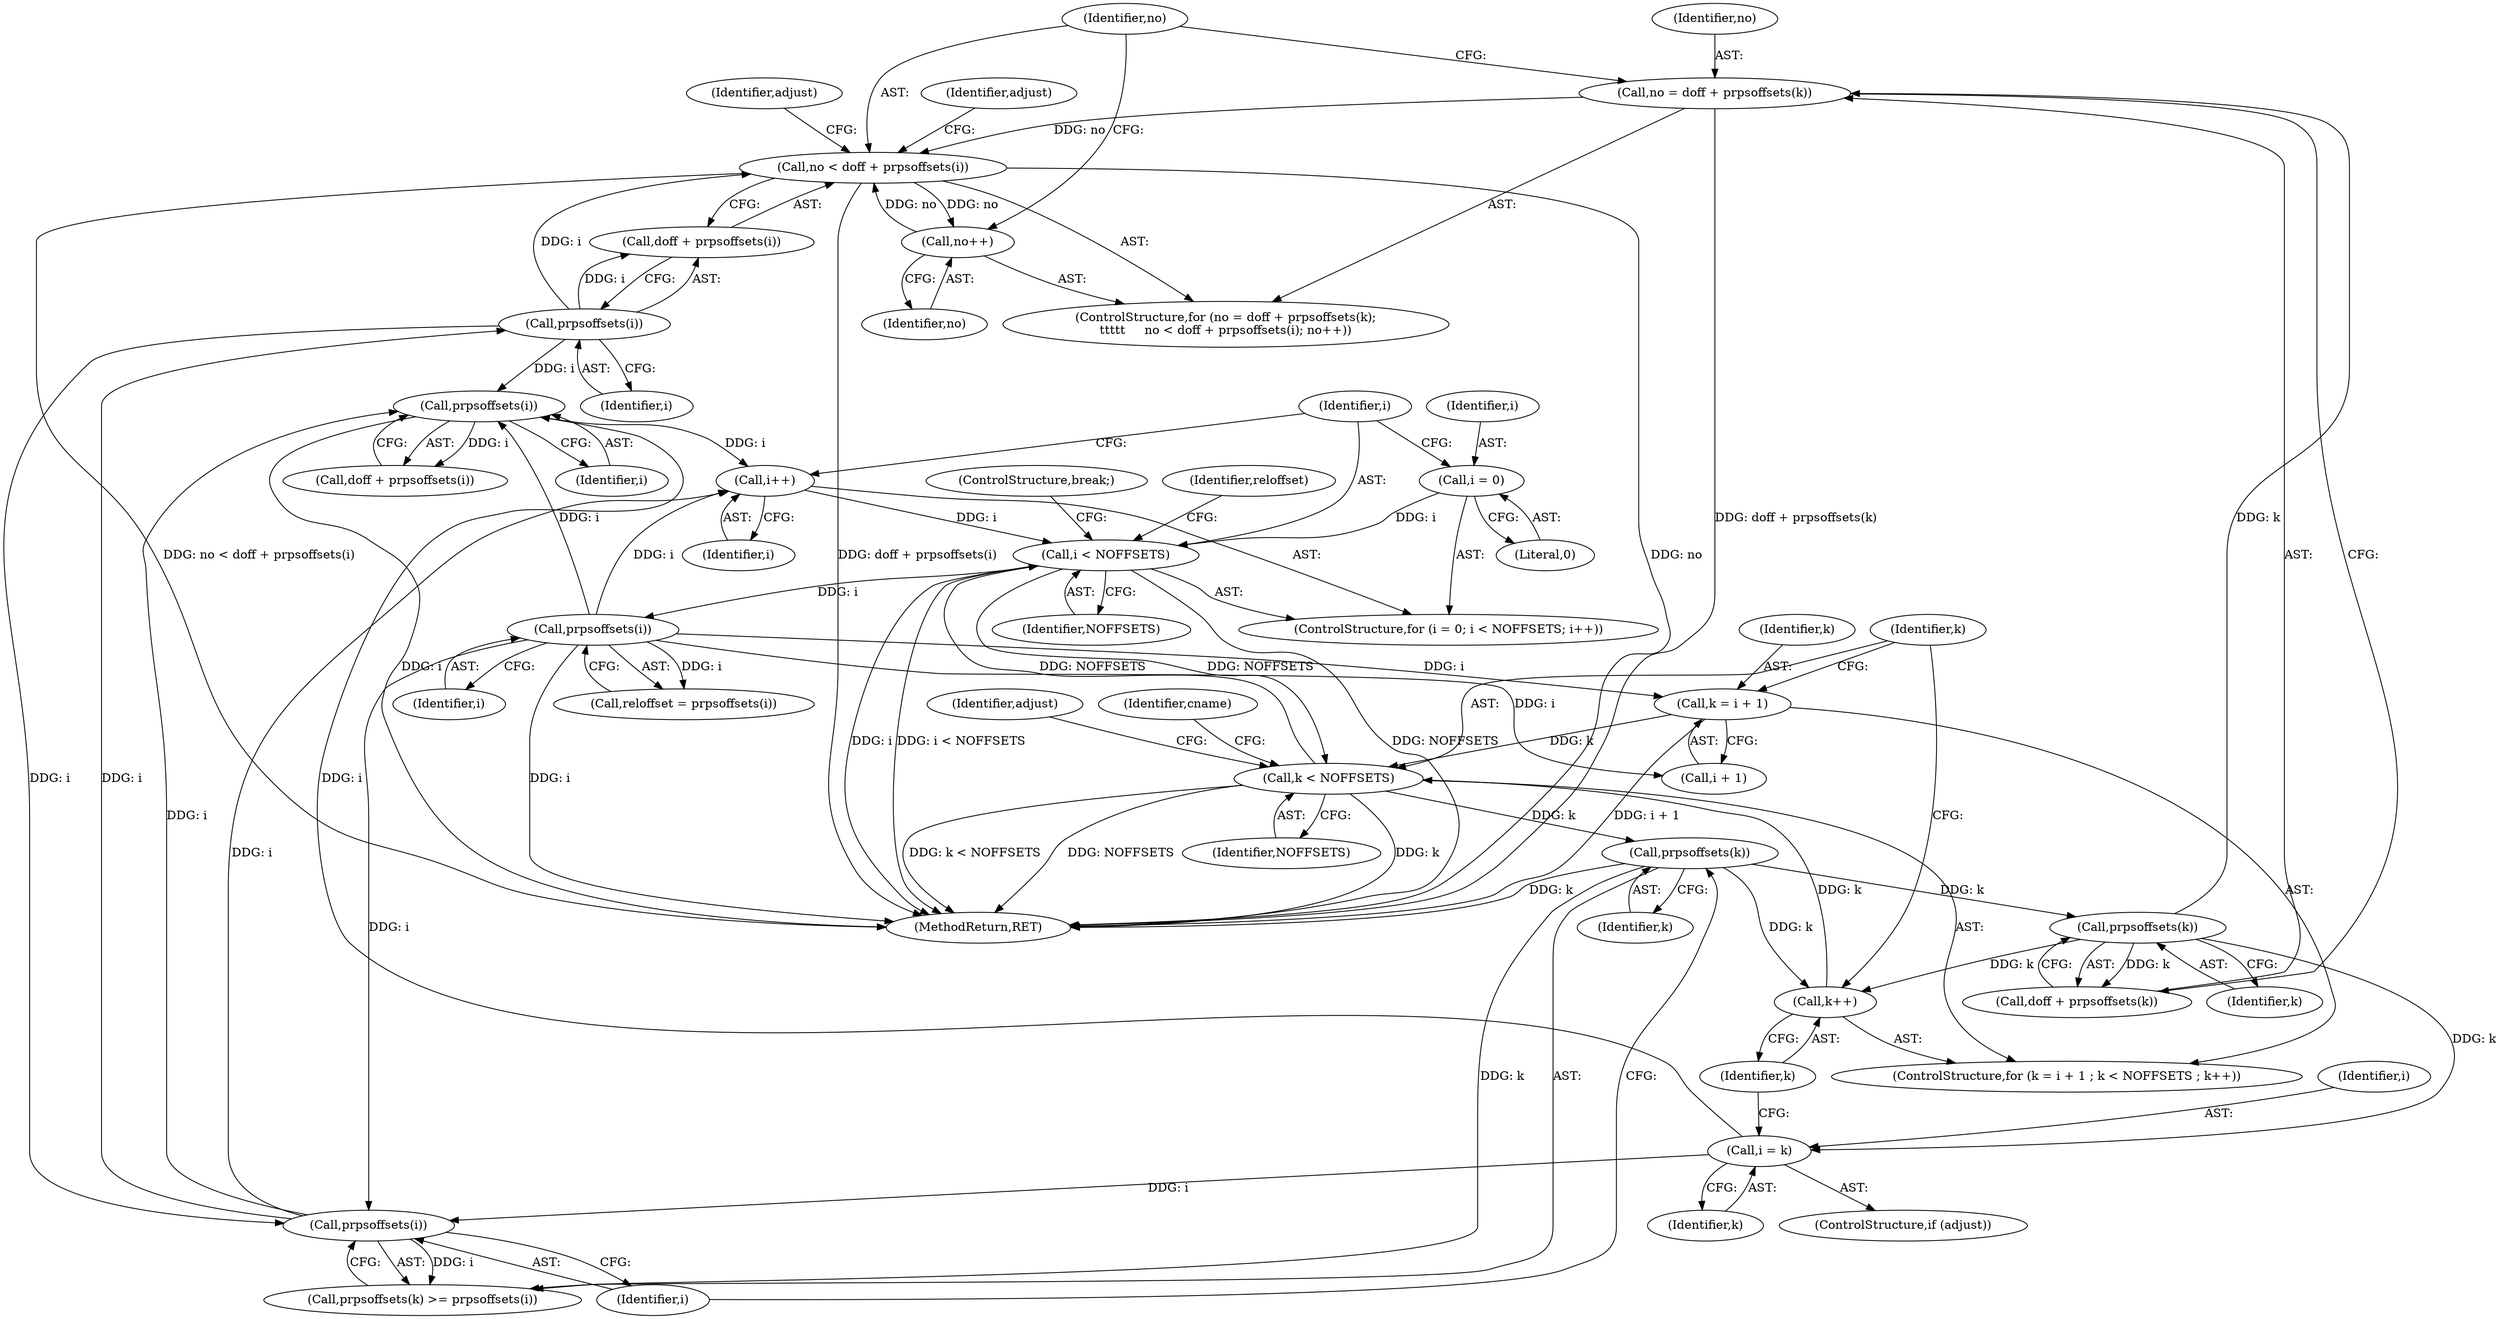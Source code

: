 digraph "0_file_b4c01141e5367f247b84dcaf6aefbb4e741842b8@integer" {
"1001149" [label="(Call,no = doff + prpsoffsets(k))"];
"1001153" [label="(Call,prpsoffsets(k))"];
"1001143" [label="(Call,prpsoffsets(k))"];
"1001130" [label="(Call,k < NOFFSETS)"];
"1001133" [label="(Call,k++)"];
"1001125" [label="(Call,k = i + 1)"];
"1001062" [label="(Call,prpsoffsets(i))"];
"1001051" [label="(Call,i < NOFFSETS)"];
"1001048" [label="(Call,i = 0)"];
"1001054" [label="(Call,i++)"];
"1001185" [label="(Call,prpsoffsets(i))"];
"1001145" [label="(Call,prpsoffsets(i))"];
"1001173" [label="(Call,i = k)"];
"1001159" [label="(Call,prpsoffsets(i))"];
"1001155" [label="(Call,no < doff + prpsoffsets(i))"];
"1001161" [label="(Call,no++)"];
"1001055" [label="(Identifier,i)"];
"1001177" [label="(Identifier,cname)"];
"1001171" [label="(ControlStructure,if (adjust))"];
"1001155" [label="(Call,no < doff + prpsoffsets(i))"];
"1001053" [label="(Identifier,NOFFSETS)"];
"1001175" [label="(Identifier,k)"];
"1001186" [label="(Identifier,i)"];
"1001127" [label="(Call,i + 1)"];
"1001049" [label="(Identifier,i)"];
"1001162" [label="(Identifier,no)"];
"1001131" [label="(Identifier,k)"];
"1001160" [label="(Identifier,i)"];
"1001234" [label="(ControlStructure,break;)"];
"1001237" [label="(MethodReturn,RET)"];
"1001124" [label="(ControlStructure,for (k = i + 1 ; k < NOFFSETS ; k++))"];
"1001130" [label="(Call,k < NOFFSETS)"];
"1001154" [label="(Identifier,k)"];
"1001151" [label="(Call,doff + prpsoffsets(k))"];
"1001139" [label="(Identifier,adjust)"];
"1001172" [label="(Identifier,adjust)"];
"1001134" [label="(Identifier,k)"];
"1001060" [label="(Call,reloffset = prpsoffsets(i))"];
"1001148" [label="(ControlStructure,for (no = doff + prpsoffsets(k);\n\t\t\t\t\t     no < doff + prpsoffsets(i); no++))"];
"1001048" [label="(Call,i = 0)"];
"1001047" [label="(ControlStructure,for (i = 0; i < NOFFSETS; i++))"];
"1001050" [label="(Literal,0)"];
"1001159" [label="(Call,prpsoffsets(i))"];
"1001054" [label="(Call,i++)"];
"1001061" [label="(Identifier,reloffset)"];
"1001185" [label="(Call,prpsoffsets(i))"];
"1001143" [label="(Call,prpsoffsets(k))"];
"1001173" [label="(Call,i = k)"];
"1001062" [label="(Call,prpsoffsets(i))"];
"1001174" [label="(Identifier,i)"];
"1001153" [label="(Call,prpsoffsets(k))"];
"1001146" [label="(Identifier,i)"];
"1001149" [label="(Call,no = doff + prpsoffsets(k))"];
"1001183" [label="(Call,doff + prpsoffsets(i))"];
"1001126" [label="(Identifier,k)"];
"1001144" [label="(Identifier,k)"];
"1001145" [label="(Call,prpsoffsets(i))"];
"1001150" [label="(Identifier,no)"];
"1001142" [label="(Call,prpsoffsets(k) >= prpsoffsets(i))"];
"1001125" [label="(Call,k = i + 1)"];
"1001157" [label="(Call,doff + prpsoffsets(i))"];
"1001161" [label="(Call,no++)"];
"1001164" [label="(Identifier,adjust)"];
"1001063" [label="(Identifier,i)"];
"1001132" [label="(Identifier,NOFFSETS)"];
"1001133" [label="(Call,k++)"];
"1001052" [label="(Identifier,i)"];
"1001051" [label="(Call,i < NOFFSETS)"];
"1001156" [label="(Identifier,no)"];
"1001149" -> "1001148"  [label="AST: "];
"1001149" -> "1001151"  [label="CFG: "];
"1001150" -> "1001149"  [label="AST: "];
"1001151" -> "1001149"  [label="AST: "];
"1001156" -> "1001149"  [label="CFG: "];
"1001149" -> "1001237"  [label="DDG: doff + prpsoffsets(k)"];
"1001153" -> "1001149"  [label="DDG: k"];
"1001149" -> "1001155"  [label="DDG: no"];
"1001153" -> "1001151"  [label="AST: "];
"1001153" -> "1001154"  [label="CFG: "];
"1001154" -> "1001153"  [label="AST: "];
"1001151" -> "1001153"  [label="CFG: "];
"1001153" -> "1001133"  [label="DDG: k"];
"1001153" -> "1001151"  [label="DDG: k"];
"1001143" -> "1001153"  [label="DDG: k"];
"1001153" -> "1001173"  [label="DDG: k"];
"1001143" -> "1001142"  [label="AST: "];
"1001143" -> "1001144"  [label="CFG: "];
"1001144" -> "1001143"  [label="AST: "];
"1001146" -> "1001143"  [label="CFG: "];
"1001143" -> "1001237"  [label="DDG: k"];
"1001143" -> "1001133"  [label="DDG: k"];
"1001143" -> "1001142"  [label="DDG: k"];
"1001130" -> "1001143"  [label="DDG: k"];
"1001130" -> "1001124"  [label="AST: "];
"1001130" -> "1001132"  [label="CFG: "];
"1001131" -> "1001130"  [label="AST: "];
"1001132" -> "1001130"  [label="AST: "];
"1001139" -> "1001130"  [label="CFG: "];
"1001177" -> "1001130"  [label="CFG: "];
"1001130" -> "1001237"  [label="DDG: k < NOFFSETS"];
"1001130" -> "1001237"  [label="DDG: NOFFSETS"];
"1001130" -> "1001237"  [label="DDG: k"];
"1001130" -> "1001051"  [label="DDG: NOFFSETS"];
"1001133" -> "1001130"  [label="DDG: k"];
"1001125" -> "1001130"  [label="DDG: k"];
"1001051" -> "1001130"  [label="DDG: NOFFSETS"];
"1001133" -> "1001124"  [label="AST: "];
"1001133" -> "1001134"  [label="CFG: "];
"1001134" -> "1001133"  [label="AST: "];
"1001131" -> "1001133"  [label="CFG: "];
"1001125" -> "1001124"  [label="AST: "];
"1001125" -> "1001127"  [label="CFG: "];
"1001126" -> "1001125"  [label="AST: "];
"1001127" -> "1001125"  [label="AST: "];
"1001131" -> "1001125"  [label="CFG: "];
"1001125" -> "1001237"  [label="DDG: i + 1"];
"1001062" -> "1001125"  [label="DDG: i"];
"1001062" -> "1001060"  [label="AST: "];
"1001062" -> "1001063"  [label="CFG: "];
"1001063" -> "1001062"  [label="AST: "];
"1001060" -> "1001062"  [label="CFG: "];
"1001062" -> "1001237"  [label="DDG: i"];
"1001062" -> "1001054"  [label="DDG: i"];
"1001062" -> "1001060"  [label="DDG: i"];
"1001051" -> "1001062"  [label="DDG: i"];
"1001062" -> "1001127"  [label="DDG: i"];
"1001062" -> "1001145"  [label="DDG: i"];
"1001062" -> "1001185"  [label="DDG: i"];
"1001051" -> "1001047"  [label="AST: "];
"1001051" -> "1001053"  [label="CFG: "];
"1001052" -> "1001051"  [label="AST: "];
"1001053" -> "1001051"  [label="AST: "];
"1001061" -> "1001051"  [label="CFG: "];
"1001234" -> "1001051"  [label="CFG: "];
"1001051" -> "1001237"  [label="DDG: i < NOFFSETS"];
"1001051" -> "1001237"  [label="DDG: i"];
"1001051" -> "1001237"  [label="DDG: NOFFSETS"];
"1001048" -> "1001051"  [label="DDG: i"];
"1001054" -> "1001051"  [label="DDG: i"];
"1001048" -> "1001047"  [label="AST: "];
"1001048" -> "1001050"  [label="CFG: "];
"1001049" -> "1001048"  [label="AST: "];
"1001050" -> "1001048"  [label="AST: "];
"1001052" -> "1001048"  [label="CFG: "];
"1001054" -> "1001047"  [label="AST: "];
"1001054" -> "1001055"  [label="CFG: "];
"1001055" -> "1001054"  [label="AST: "];
"1001052" -> "1001054"  [label="CFG: "];
"1001185" -> "1001054"  [label="DDG: i"];
"1001145" -> "1001054"  [label="DDG: i"];
"1001185" -> "1001183"  [label="AST: "];
"1001185" -> "1001186"  [label="CFG: "];
"1001186" -> "1001185"  [label="AST: "];
"1001183" -> "1001185"  [label="CFG: "];
"1001185" -> "1001237"  [label="DDG: i"];
"1001185" -> "1001183"  [label="DDG: i"];
"1001145" -> "1001185"  [label="DDG: i"];
"1001173" -> "1001185"  [label="DDG: i"];
"1001159" -> "1001185"  [label="DDG: i"];
"1001145" -> "1001142"  [label="AST: "];
"1001145" -> "1001146"  [label="CFG: "];
"1001146" -> "1001145"  [label="AST: "];
"1001142" -> "1001145"  [label="CFG: "];
"1001145" -> "1001142"  [label="DDG: i"];
"1001173" -> "1001145"  [label="DDG: i"];
"1001159" -> "1001145"  [label="DDG: i"];
"1001145" -> "1001159"  [label="DDG: i"];
"1001173" -> "1001171"  [label="AST: "];
"1001173" -> "1001175"  [label="CFG: "];
"1001174" -> "1001173"  [label="AST: "];
"1001175" -> "1001173"  [label="AST: "];
"1001134" -> "1001173"  [label="CFG: "];
"1001159" -> "1001157"  [label="AST: "];
"1001159" -> "1001160"  [label="CFG: "];
"1001160" -> "1001159"  [label="AST: "];
"1001157" -> "1001159"  [label="CFG: "];
"1001159" -> "1001155"  [label="DDG: i"];
"1001159" -> "1001157"  [label="DDG: i"];
"1001155" -> "1001148"  [label="AST: "];
"1001155" -> "1001157"  [label="CFG: "];
"1001156" -> "1001155"  [label="AST: "];
"1001157" -> "1001155"  [label="AST: "];
"1001164" -> "1001155"  [label="CFG: "];
"1001172" -> "1001155"  [label="CFG: "];
"1001155" -> "1001237"  [label="DDG: no < doff + prpsoffsets(i)"];
"1001155" -> "1001237"  [label="DDG: no"];
"1001155" -> "1001237"  [label="DDG: doff + prpsoffsets(i)"];
"1001161" -> "1001155"  [label="DDG: no"];
"1001155" -> "1001161"  [label="DDG: no"];
"1001161" -> "1001148"  [label="AST: "];
"1001161" -> "1001162"  [label="CFG: "];
"1001162" -> "1001161"  [label="AST: "];
"1001156" -> "1001161"  [label="CFG: "];
}
